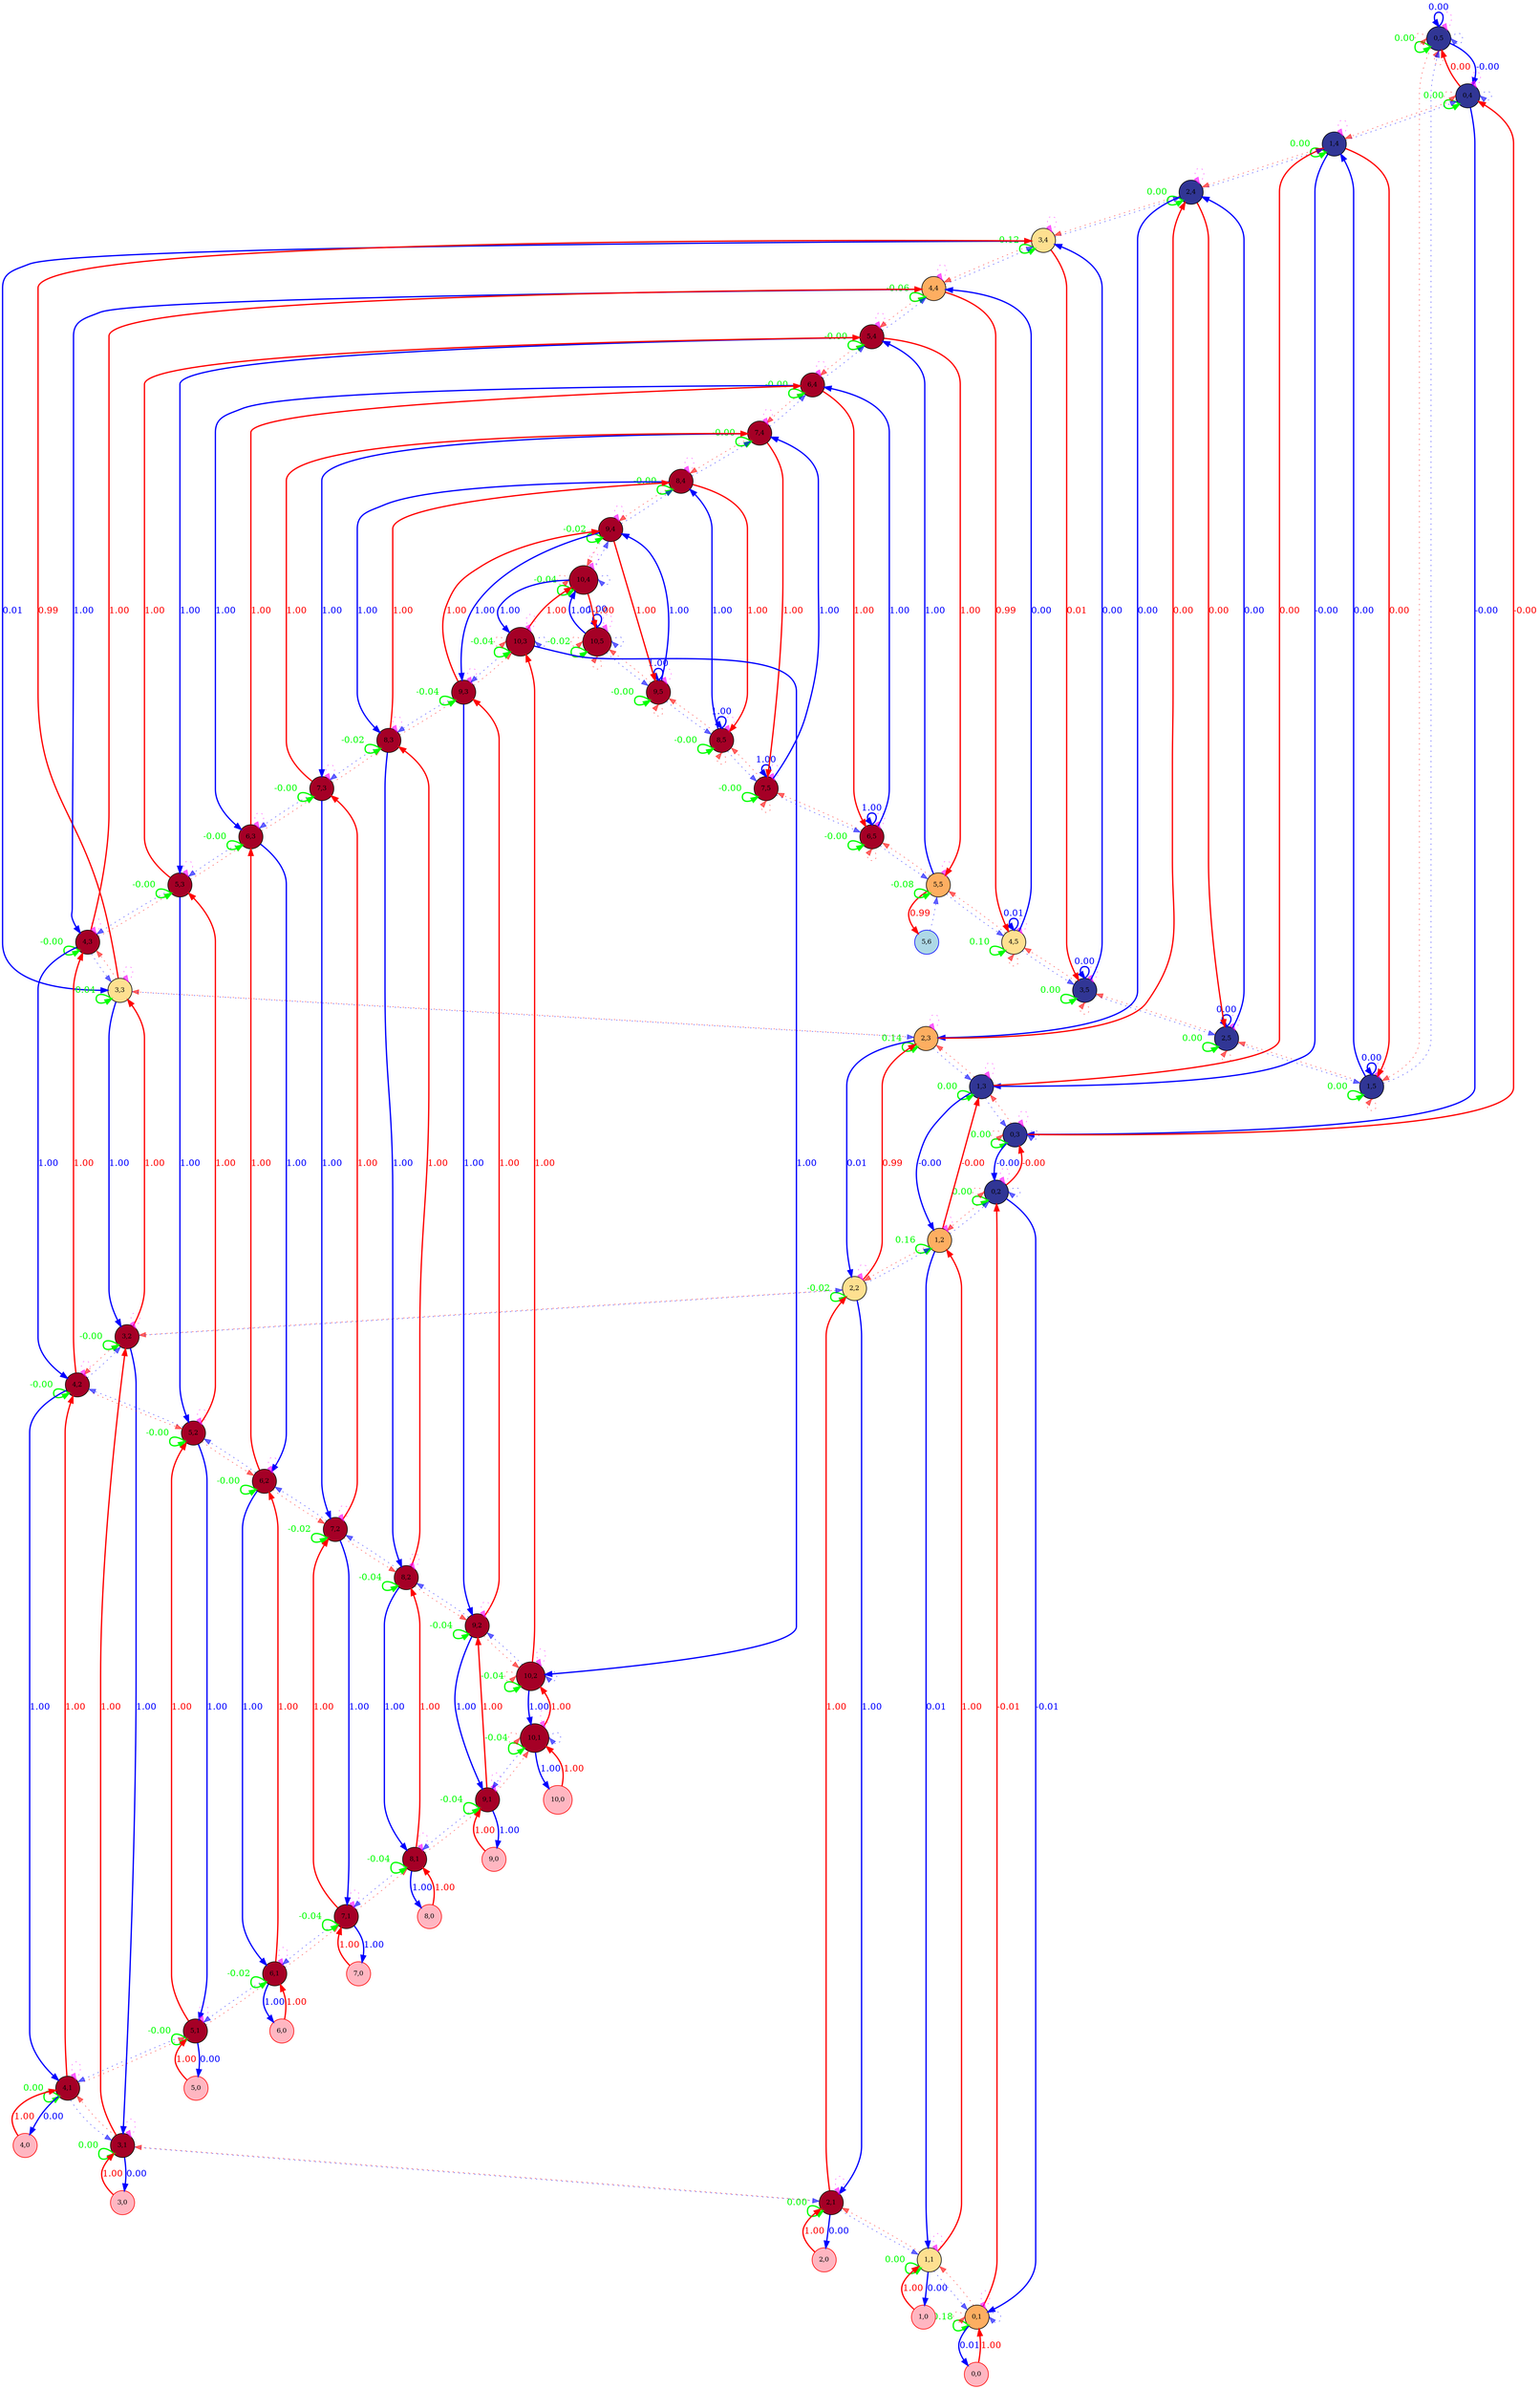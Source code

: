 digraph {
	splines=true
	"0,5" [label="0,5" color=black colorscheme=rdylbu10 fillcolor=10 fontsize=10 pos="0,5!" shape=circle style=filled]
	"0,4" [label="0,4" color=black colorscheme=rdylbu10 fillcolor=10 fontsize=10 pos="0,4!" shape=circle style=filled]
	"0,3" [label="0,3" color=black colorscheme=rdylbu10 fillcolor=10 fontsize=10 pos="0,3!" shape=circle style=filled]
	"0,2" [label="0,2" color=black colorscheme=rdylbu10 fillcolor=10 fontsize=10 pos="0,2!" shape=circle style=filled]
	"0,1" [label="0,1" color=black colorscheme=rdylbu10 fillcolor=4 fontsize=10 pos="0,1!" shape=circle style=filled]
	"0,0" [label="0,0" color=red fillcolor=lightpink fontsize=10 pos="0,0!" shape=circle style=filled]
	"1,5" [label="1,5" color=black colorscheme=rdylbu10 fillcolor=10 fontsize=10 pos="1,5!" shape=circle style=filled]
	"1,4" [label="1,4" color=black colorscheme=rdylbu10 fillcolor=10 fontsize=10 pos="1,4!" shape=circle style=filled]
	"1,3" [label="1,3" color=black colorscheme=rdylbu10 fillcolor=10 fontsize=10 pos="1,3!" shape=circle style=filled]
	"1,2" [label="1,2" color=black colorscheme=rdylbu10 fillcolor=4 fontsize=10 pos="1,2!" shape=circle style=filled]
	"1,1" [label="1,1" color=black colorscheme=rdylbu10 fillcolor=5 fontsize=10 pos="1,1!" shape=circle style=filled]
	"1,0" [label="1,0" color=red fillcolor=lightpink fontsize=10 pos="1,0!" shape=circle style=filled]
	"2,5" [label="2,5" color=black colorscheme=rdylbu10 fillcolor=10 fontsize=10 pos="2,5!" shape=circle style=filled]
	"2,4" [label="2,4" color=black colorscheme=rdylbu10 fillcolor=10 fontsize=10 pos="2,4!" shape=circle style=filled]
	"2,3" [label="2,3" color=black colorscheme=rdylbu10 fillcolor=4 fontsize=10 pos="2,3!" shape=circle style=filled]
	"2,2" [label="2,2" color=black colorscheme=rdylbu10 fillcolor=5 fontsize=10 pos="2,2!" shape=circle style=filled]
	"2,1" [label="2,1" color=black colorscheme=rdylbu10 fillcolor=1 fontsize=10 pos="2,1!" shape=circle style=filled]
	"2,0" [label="2,0" color=red fillcolor=lightpink fontsize=10 pos="2,0!" shape=circle style=filled]
	"3,5" [label="3,5" color=black colorscheme=rdylbu10 fillcolor=10 fontsize=10 pos="3,5!" shape=circle style=filled]
	"3,4" [label="3,4" color=black colorscheme=rdylbu10 fillcolor=5 fontsize=10 pos="3,4!" shape=circle style=filled]
	"3,3" [label="3,3" color=black colorscheme=rdylbu10 fillcolor=5 fontsize=10 pos="3,3!" shape=circle style=filled]
	"3,2" [label="3,2" color=black colorscheme=rdylbu10 fillcolor=1 fontsize=10 pos="3,2!" shape=circle style=filled]
	"3,1" [label="3,1" color=black colorscheme=rdylbu10 fillcolor=1 fontsize=10 pos="3,1!" shape=circle style=filled]
	"3,0" [label="3,0" color=red fillcolor=lightpink fontsize=10 pos="3,0!" shape=circle style=filled]
	"4,5" [label="4,5" color=black colorscheme=rdylbu10 fillcolor=5 fontsize=10 pos="4,5!" shape=circle style=filled]
	"4,4" [label="4,4" color=black colorscheme=rdylbu10 fillcolor=4 fontsize=10 pos="4,4!" shape=circle style=filled]
	"4,3" [label="4,3" color=black colorscheme=rdylbu10 fillcolor=1 fontsize=10 pos="4,3!" shape=circle style=filled]
	"4,2" [label="4,2" color=black colorscheme=rdylbu10 fillcolor=1 fontsize=10 pos="4,2!" shape=circle style=filled]
	"4,1" [label="4,1" color=black colorscheme=rdylbu10 fillcolor=1 fontsize=10 pos="4,1!" shape=circle style=filled]
	"4,0" [label="4,0" color=red fillcolor=lightpink fontsize=10 pos="4,0!" shape=circle style=filled]
	"5,6" [label="5,6" color=blue fillcolor=lightblue fontsize=10 pos="5,6!" shape=circle style=filled]
	"5,5" [label="5,5" color=black colorscheme=rdylbu10 fillcolor=4 fontsize=10 pos="5,5!" shape=circle style=filled]
	"5,4" [label="5,4" color=black colorscheme=rdylbu10 fillcolor=1 fontsize=10 pos="5,4!" shape=circle style=filled]
	"5,3" [label="5,3" color=black colorscheme=rdylbu10 fillcolor=1 fontsize=10 pos="5,3!" shape=circle style=filled]
	"5,2" [label="5,2" color=black colorscheme=rdylbu10 fillcolor=1 fontsize=10 pos="5,2!" shape=circle style=filled]
	"5,1" [label="5,1" color=black colorscheme=rdylbu10 fillcolor=1 fontsize=10 pos="5,1!" shape=circle style=filled]
	"5,0" [label="5,0" color=red fillcolor=lightpink fontsize=10 pos="5,0!" shape=circle style=filled]
	"6,5" [label="6,5" color=black colorscheme=rdylbu10 fillcolor=1 fontsize=10 pos="6,5!" shape=circle style=filled]
	"6,4" [label="6,4" color=black colorscheme=rdylbu10 fillcolor=1 fontsize=10 pos="6,4!" shape=circle style=filled]
	"6,3" [label="6,3" color=black colorscheme=rdylbu10 fillcolor=1 fontsize=10 pos="6,3!" shape=circle style=filled]
	"6,2" [label="6,2" color=black colorscheme=rdylbu10 fillcolor=1 fontsize=10 pos="6,2!" shape=circle style=filled]
	"6,1" [label="6,1" color=black colorscheme=rdylbu10 fillcolor=1 fontsize=10 pos="6,1!" shape=circle style=filled]
	"6,0" [label="6,0" color=red fillcolor=lightpink fontsize=10 pos="6,0!" shape=circle style=filled]
	"7,5" [label="7,5" color=black colorscheme=rdylbu10 fillcolor=1 fontsize=10 pos="7,5!" shape=circle style=filled]
	"7,4" [label="7,4" color=black colorscheme=rdylbu10 fillcolor=1 fontsize=10 pos="7,4!" shape=circle style=filled]
	"7,3" [label="7,3" color=black colorscheme=rdylbu10 fillcolor=1 fontsize=10 pos="7,3!" shape=circle style=filled]
	"7,2" [label="7,2" color=black colorscheme=rdylbu10 fillcolor=1 fontsize=10 pos="7,2!" shape=circle style=filled]
	"7,1" [label="7,1" color=black colorscheme=rdylbu10 fillcolor=1 fontsize=10 pos="7,1!" shape=circle style=filled]
	"7,0" [label="7,0" color=red fillcolor=lightpink fontsize=10 pos="7,0!" shape=circle style=filled]
	"8,5" [label="8,5" color=black colorscheme=rdylbu10 fillcolor=1 fontsize=10 pos="8,5!" shape=circle style=filled]
	"8,4" [label="8,4" color=black colorscheme=rdylbu10 fillcolor=1 fontsize=10 pos="8,4!" shape=circle style=filled]
	"8,3" [label="8,3" color=black colorscheme=rdylbu10 fillcolor=1 fontsize=10 pos="8,3!" shape=circle style=filled]
	"8,2" [label="8,2" color=black colorscheme=rdylbu10 fillcolor=1 fontsize=10 pos="8,2!" shape=circle style=filled]
	"8,1" [label="8,1" color=black colorscheme=rdylbu10 fillcolor=1 fontsize=10 pos="8,1!" shape=circle style=filled]
	"8,0" [label="8,0" color=red fillcolor=lightpink fontsize=10 pos="8,0!" shape=circle style=filled]
	"9,5" [label="9,5" color=black colorscheme=rdylbu10 fillcolor=1 fontsize=10 pos="9,5!" shape=circle style=filled]
	"9,4" [label="9,4" color=black colorscheme=rdylbu10 fillcolor=1 fontsize=10 pos="9,4!" shape=circle style=filled]
	"9,3" [label="9,3" color=black colorscheme=rdylbu10 fillcolor=1 fontsize=10 pos="9,3!" shape=circle style=filled]
	"9,2" [label="9,2" color=black colorscheme=rdylbu10 fillcolor=1 fontsize=10 pos="9,2!" shape=circle style=filled]
	"9,1" [label="9,1" color=black colorscheme=rdylbu10 fillcolor=1 fontsize=10 pos="9,1!" shape=circle style=filled]
	"9,0" [label="9,0" color=red fillcolor=lightpink fontsize=10 pos="9,0!" shape=circle style=filled]
	"10,5" [label="10,5" color=black colorscheme=rdylbu10 fillcolor=1 fontsize=10 pos="10,5!" shape=circle style=filled]
	"10,4" [label="10,4" color=black colorscheme=rdylbu10 fillcolor=1 fontsize=10 pos="10,4!" shape=circle style=filled]
	"10,3" [label="10,3" color=black colorscheme=rdylbu10 fillcolor=1 fontsize=10 pos="10,3!" shape=circle style=filled]
	"10,2" [label="10,2" color=black colorscheme=rdylbu10 fillcolor=1 fontsize=10 pos="10,2!" shape=circle style=filled]
	"10,1" [label="10,1" color=black colorscheme=rdylbu10 fillcolor=1 fontsize=10 pos="10,1!" shape=circle style=filled]
	"10,0" [label="10,0" color=red fillcolor=lightpink fontsize=10 pos="10,0!" shape=circle style=filled]
	"0,5" -> "0,5" [label="" color="#ff00ff99" fontcolor="#ff00ff99" headport=ne style=dotted tailport=ne]
	"0,5" -> "0,5" [label=0.00 color="#00ff00" fontcolor="#00ff00" headport=sw penwidth=2 style=solid tailport=sw]
	"0,5" -> "0,4" [label=-0.00 color="#0000ff" fontcolor="#0000ff" penwidth=2 style=solid]
	"0,5" -> "1,5" [label="" color="#ff000099" fontcolor="#ff000099" style=dotted]
	"0,5" -> "0,5" [label="" color="#ff000099" fontcolor="#ff000099" headport=s style=dotted tailport=s]
	"0,5" -> "0,5" [label=0.00 color="#0000ff" fontcolor="#0000ff" headport=n penwidth=2 style=solid tailport=n]
	"0,5" -> "0,5" [label="" color="#0000ff99" fontcolor="#0000ff99" headport=e style=dotted tailport=e]
	"0,5" -> "0,5" [label="" color="#ff000099" fontcolor="#ff000099" headport=w style=dotted tailport=w]
	"0,4" -> "0,5" [label=0.00 color="#ff0000" fontcolor="#ff0000" penwidth=2 style=solid]
	"0,4" -> "0,4" [label="" color="#ff00ff99" fontcolor="#ff00ff99" headport=ne style=dotted tailport=ne]
	"0,4" -> "0,4" [label=0.00 color="#00ff00" fontcolor="#00ff00" headport=sw penwidth=2 style=solid tailport=sw]
	"0,4" -> "0,3" [label=-0.00 color="#0000ff" fontcolor="#0000ff" penwidth=2 style=solid]
	"0,4" -> "1,4" [label="" color="#ff000099" fontcolor="#ff000099" style=dotted]
	"0,4" -> "0,4" [label="" color="#0000ff99" fontcolor="#0000ff99" headport=e style=dotted tailport=e]
	"0,4" -> "0,4" [label="" color="#ff000099" fontcolor="#ff000099" headport=w style=dotted tailport=w]
	"0,3" -> "0,4" [label=-0.00 color="#ff0000" fontcolor="#ff0000" penwidth=2 style=solid]
	"0,3" -> "0,3" [label="" color="#ff00ff99" fontcolor="#ff00ff99" headport=ne style=dotted tailport=ne]
	"0,3" -> "0,3" [label=0.00 color="#00ff00" fontcolor="#00ff00" headport=sw penwidth=2 style=solid tailport=sw]
	"0,3" -> "0,2" [label=-0.00 color="#0000ff" fontcolor="#0000ff" penwidth=2 style=solid]
	"0,3" -> "1,3" [label="" color="#ff000099" fontcolor="#ff000099" style=dotted]
	"0,3" -> "0,3" [label="" color="#0000ff99" fontcolor="#0000ff99" headport=e style=dotted tailport=e]
	"0,3" -> "0,3" [label="" color="#ff000099" fontcolor="#ff000099" headport=w style=dotted tailport=w]
	"0,2" -> "0,3" [label=-0.00 color="#ff0000" fontcolor="#ff0000" penwidth=2 style=solid]
	"0,2" -> "0,2" [label="" color="#ff00ff99" fontcolor="#ff00ff99" headport=ne style=dotted tailport=ne]
	"0,2" -> "0,2" [label=0.00 color="#00ff00" fontcolor="#00ff00" headport=sw penwidth=2 style=solid tailport=sw]
	"0,2" -> "0,1" [label=-0.01 color="#0000ff" fontcolor="#0000ff" penwidth=2 style=solid]
	"0,2" -> "1,2" [label="" color="#ff000099" fontcolor="#ff000099" style=dotted]
	"0,2" -> "0,2" [label="" color="#0000ff99" fontcolor="#0000ff99" headport=e style=dotted tailport=e]
	"0,2" -> "0,2" [label="" color="#ff000099" fontcolor="#ff000099" headport=w style=dotted tailport=w]
	"0,1" -> "0,2" [label=-0.01 color="#ff0000" fontcolor="#ff0000" penwidth=2 style=solid]
	"0,1" -> "0,1" [label="" color="#ff00ff99" fontcolor="#ff00ff99" headport=ne style=dotted tailport=ne]
	"0,1" -> "0,1" [label=0.18 color="#00ff00" fontcolor="#00ff00" headport=sw penwidth=2 style=solid tailport=sw]
	"0,1" -> "0,0" [label=0.01 color="#0000ff" fontcolor="#0000ff" penwidth=2 style=solid]
	"0,1" -> "1,1" [label="" color="#ff000099" fontcolor="#ff000099" style=dotted]
	"0,1" -> "0,1" [label="" color="#0000ff99" fontcolor="#0000ff99" headport=e style=dotted tailport=e]
	"0,1" -> "0,1" [label="" color="#ff000099" fontcolor="#ff000099" headport=w style=dotted tailport=w]
	"0,0" -> "0,1" [label=1.00 color="#ff0000" fontcolor="#ff0000" penwidth=2 style=solid]
	"1,5" -> "0,5" [label="" color="#0000ff99" fontcolor="#0000ff99" style=dotted]
	"1,5" -> "1,5" [label="" color="#ff00ff99" fontcolor="#ff00ff99" headport=ne style=dotted tailport=ne]
	"1,5" -> "1,5" [label=0.00 color="#00ff00" fontcolor="#00ff00" headport=sw penwidth=2 style=solid tailport=sw]
	"1,5" -> "1,4" [label=0.00 color="#0000ff" fontcolor="#0000ff" penwidth=2 style=solid]
	"1,5" -> "2,5" [label="" color="#ff000099" fontcolor="#ff000099" style=dotted]
	"1,5" -> "1,5" [label="" color="#ff000099" fontcolor="#ff000099" headport=s style=dotted tailport=s]
	"1,5" -> "1,5" [label=0.00 color="#0000ff" fontcolor="#0000ff" headport=n penwidth=2 style=solid tailport=n]
	"1,4" -> "0,4" [label="" color="#0000ff99" fontcolor="#0000ff99" style=dotted]
	"1,4" -> "1,5" [label=0.00 color="#ff0000" fontcolor="#ff0000" penwidth=2 style=solid]
	"1,4" -> "1,4" [label="" color="#ff00ff99" fontcolor="#ff00ff99" headport=ne style=dotted tailport=ne]
	"1,4" -> "1,4" [label=0.00 color="#00ff00" fontcolor="#00ff00" headport=sw penwidth=2 style=solid tailport=sw]
	"1,4" -> "1,3" [label=-0.00 color="#0000ff" fontcolor="#0000ff" penwidth=2 style=solid]
	"1,4" -> "2,4" [label="" color="#ff000099" fontcolor="#ff000099" style=dotted]
	"1,3" -> "0,3" [label="" color="#0000ff99" fontcolor="#0000ff99" style=dotted]
	"1,3" -> "1,4" [label=0.00 color="#ff0000" fontcolor="#ff0000" penwidth=2 style=solid]
	"1,3" -> "1,3" [label="" color="#ff00ff99" fontcolor="#ff00ff99" headport=ne style=dotted tailport=ne]
	"1,3" -> "1,3" [label=0.00 color="#00ff00" fontcolor="#00ff00" headport=sw penwidth=2 style=solid tailport=sw]
	"1,3" -> "1,2" [label=-0.00 color="#0000ff" fontcolor="#0000ff" penwidth=2 style=solid]
	"1,3" -> "2,3" [label="" color="#ff000099" fontcolor="#ff000099" style=dotted]
	"1,2" -> "0,2" [label="" color="#0000ff99" fontcolor="#0000ff99" style=dotted]
	"1,2" -> "1,3" [label=-0.00 color="#ff0000" fontcolor="#ff0000" penwidth=2 style=solid]
	"1,2" -> "1,2" [label="" color="#ff00ff99" fontcolor="#ff00ff99" headport=ne style=dotted tailport=ne]
	"1,2" -> "1,2" [label=0.16 color="#00ff00" fontcolor="#00ff00" headport=sw penwidth=2 style=solid tailport=sw]
	"1,2" -> "1,1" [label=0.01 color="#0000ff" fontcolor="#0000ff" penwidth=2 style=solid]
	"1,2" -> "2,2" [label="" color="#ff000099" fontcolor="#ff000099" style=dotted]
	"1,1" -> "0,1" [label="" color="#0000ff99" fontcolor="#0000ff99" style=dotted]
	"1,1" -> "1,2" [label=1.00 color="#ff0000" fontcolor="#ff0000" penwidth=2 style=solid]
	"1,1" -> "1,1" [label="" color="#ff00ff99" fontcolor="#ff00ff99" headport=ne style=dotted tailport=ne]
	"1,1" -> "1,1" [label=0.00 color="#00ff00" fontcolor="#00ff00" headport=sw penwidth=2 style=solid tailport=sw]
	"1,1" -> "1,0" [label=0.00 color="#0000ff" fontcolor="#0000ff" penwidth=2 style=solid]
	"1,1" -> "2,1" [label="" color="#ff000099" fontcolor="#ff000099" style=dotted]
	"1,0" -> "1,1" [label=1.00 color="#ff0000" fontcolor="#ff0000" penwidth=2 style=solid]
	"2,5" -> "1,5" [label="" color="#0000ff99" fontcolor="#0000ff99" style=dotted]
	"2,5" -> "2,5" [label="" color="#ff00ff99" fontcolor="#ff00ff99" headport=ne style=dotted tailport=ne]
	"2,5" -> "2,5" [label=0.00 color="#00ff00" fontcolor="#00ff00" headport=sw penwidth=2 style=solid tailport=sw]
	"2,5" -> "2,4" [label=0.00 color="#0000ff" fontcolor="#0000ff" penwidth=2 style=solid]
	"2,5" -> "3,5" [label="" color="#ff000099" fontcolor="#ff000099" style=dotted]
	"2,5" -> "2,5" [label="" color="#ff000099" fontcolor="#ff000099" headport=s style=dotted tailport=s]
	"2,5" -> "2,5" [label=0.00 color="#0000ff" fontcolor="#0000ff" headport=n penwidth=2 style=solid tailport=n]
	"2,4" -> "1,4" [label="" color="#0000ff99" fontcolor="#0000ff99" style=dotted]
	"2,4" -> "2,5" [label=0.00 color="#ff0000" fontcolor="#ff0000" penwidth=2 style=solid]
	"2,4" -> "2,4" [label="" color="#ff00ff99" fontcolor="#ff00ff99" headport=ne style=dotted tailport=ne]
	"2,4" -> "2,4" [label=0.00 color="#00ff00" fontcolor="#00ff00" headport=sw penwidth=2 style=solid tailport=sw]
	"2,4" -> "2,3" [label=0.00 color="#0000ff" fontcolor="#0000ff" penwidth=2 style=solid]
	"2,4" -> "3,4" [label="" color="#ff000099" fontcolor="#ff000099" style=dotted]
	"2,3" -> "1,3" [label="" color="#0000ff99" fontcolor="#0000ff99" style=dotted]
	"2,3" -> "2,4" [label=0.00 color="#ff0000" fontcolor="#ff0000" penwidth=2 style=solid]
	"2,3" -> "2,3" [label="" color="#ff00ff99" fontcolor="#ff00ff99" headport=ne style=dotted tailport=ne]
	"2,3" -> "2,3" [label=0.14 color="#00ff00" fontcolor="#00ff00" headport=sw penwidth=2 style=solid tailport=sw]
	"2,3" -> "2,2" [label=0.01 color="#0000ff" fontcolor="#0000ff" penwidth=2 style=solid]
	"2,3" -> "3,3" [label="" color="#ff000099" fontcolor="#ff000099" style=dotted]
	"2,2" -> "1,2" [label="" color="#0000ff99" fontcolor="#0000ff99" style=dotted]
	"2,2" -> "2,3" [label=0.99 color="#ff0000" fontcolor="#ff0000" penwidth=2 style=solid]
	"2,2" -> "2,2" [label="" color="#ff00ff99" fontcolor="#ff00ff99" headport=ne style=dotted tailport=ne]
	"2,2" -> "2,2" [label=-0.02 color="#00ff00" fontcolor="#00ff00" headport=sw penwidth=2 style=solid tailport=sw]
	"2,2" -> "2,1" [label=1.00 color="#0000ff" fontcolor="#0000ff" penwidth=2 style=solid]
	"2,2" -> "3,2" [label="" color="#ff000099" fontcolor="#ff000099" style=dotted]
	"2,1" -> "1,1" [label="" color="#0000ff99" fontcolor="#0000ff99" style=dotted]
	"2,1" -> "2,2" [label=1.00 color="#ff0000" fontcolor="#ff0000" penwidth=2 style=solid]
	"2,1" -> "2,1" [label="" color="#ff00ff99" fontcolor="#ff00ff99" headport=ne style=dotted tailport=ne]
	"2,1" -> "2,1" [label=0.00 color="#00ff00" fontcolor="#00ff00" headport=sw penwidth=2 style=solid tailport=sw]
	"2,1" -> "2,0" [label=0.00 color="#0000ff" fontcolor="#0000ff" penwidth=2 style=solid]
	"2,1" -> "3,1" [label="" color="#ff000099" fontcolor="#ff000099" style=dotted]
	"2,0" -> "2,1" [label=1.00 color="#ff0000" fontcolor="#ff0000" penwidth=2 style=solid]
	"3,5" -> "2,5" [label="" color="#0000ff99" fontcolor="#0000ff99" style=dotted]
	"3,5" -> "3,5" [label="" color="#ff00ff99" fontcolor="#ff00ff99" headport=ne style=dotted tailport=ne]
	"3,5" -> "3,5" [label=0.00 color="#00ff00" fontcolor="#00ff00" headport=sw penwidth=2 style=solid tailport=sw]
	"3,5" -> "3,4" [label=0.00 color="#0000ff" fontcolor="#0000ff" penwidth=2 style=solid]
	"3,5" -> "4,5" [label="" color="#ff000099" fontcolor="#ff000099" style=dotted]
	"3,5" -> "3,5" [label="" color="#ff000099" fontcolor="#ff000099" headport=s style=dotted tailport=s]
	"3,5" -> "3,5" [label=0.00 color="#0000ff" fontcolor="#0000ff" headport=n penwidth=2 style=solid tailport=n]
	"3,4" -> "2,4" [label="" color="#0000ff99" fontcolor="#0000ff99" style=dotted]
	"3,4" -> "3,5" [label=0.01 color="#ff0000" fontcolor="#ff0000" penwidth=2 style=solid]
	"3,4" -> "3,4" [label="" color="#ff00ff99" fontcolor="#ff00ff99" headport=ne style=dotted tailport=ne]
	"3,4" -> "3,4" [label=0.12 color="#00ff00" fontcolor="#00ff00" headport=sw penwidth=2 style=solid tailport=sw]
	"3,4" -> "3,3" [label=0.01 color="#0000ff" fontcolor="#0000ff" penwidth=2 style=solid]
	"3,4" -> "4,4" [label="" color="#ff000099" fontcolor="#ff000099" style=dotted]
	"3,3" -> "2,3" [label="" color="#0000ff99" fontcolor="#0000ff99" style=dotted]
	"3,3" -> "3,4" [label=0.99 color="#ff0000" fontcolor="#ff0000" penwidth=2 style=solid]
	"3,3" -> "3,3" [label="" color="#ff00ff99" fontcolor="#ff00ff99" headport=ne style=dotted tailport=ne]
	"3,3" -> "3,3" [label=-0.04 color="#00ff00" fontcolor="#00ff00" headport=sw penwidth=2 style=solid tailport=sw]
	"3,3" -> "3,2" [label=1.00 color="#0000ff" fontcolor="#0000ff" penwidth=2 style=solid]
	"3,3" -> "4,3" [label="" color="#ff000099" fontcolor="#ff000099" style=dotted]
	"3,2" -> "2,2" [label="" color="#0000ff99" fontcolor="#0000ff99" style=dotted]
	"3,2" -> "3,3" [label=1.00 color="#ff0000" fontcolor="#ff0000" penwidth=2 style=solid]
	"3,2" -> "3,2" [label="" color="#ff00ff99" fontcolor="#ff00ff99" headport=ne style=dotted tailport=ne]
	"3,2" -> "3,2" [label=-0.00 color="#00ff00" fontcolor="#00ff00" headport=sw penwidth=2 style=solid tailport=sw]
	"3,2" -> "3,1" [label=1.00 color="#0000ff" fontcolor="#0000ff" penwidth=2 style=solid]
	"3,2" -> "4,2" [label="" color="#ff000099" fontcolor="#ff000099" style=dotted]
	"3,1" -> "2,1" [label="" color="#0000ff99" fontcolor="#0000ff99" style=dotted]
	"3,1" -> "3,2" [label=1.00 color="#ff0000" fontcolor="#ff0000" penwidth=2 style=solid]
	"3,1" -> "3,1" [label="" color="#ff00ff99" fontcolor="#ff00ff99" headport=ne style=dotted tailport=ne]
	"3,1" -> "3,1" [label=0.00 color="#00ff00" fontcolor="#00ff00" headport=sw penwidth=2 style=solid tailport=sw]
	"3,1" -> "3,0" [label=0.00 color="#0000ff" fontcolor="#0000ff" penwidth=2 style=solid]
	"3,1" -> "4,1" [label="" color="#ff000099" fontcolor="#ff000099" style=dotted]
	"3,0" -> "3,1" [label=1.00 color="#ff0000" fontcolor="#ff0000" penwidth=2 style=solid]
	"4,5" -> "3,5" [label="" color="#0000ff99" fontcolor="#0000ff99" style=dotted]
	"4,5" -> "4,5" [label="" color="#ff00ff99" fontcolor="#ff00ff99" headport=ne style=dotted tailport=ne]
	"4,5" -> "4,5" [label=0.10 color="#00ff00" fontcolor="#00ff00" headport=sw penwidth=2 style=solid tailport=sw]
	"4,5" -> "4,4" [label=0.00 color="#0000ff" fontcolor="#0000ff" penwidth=2 style=solid]
	"4,5" -> "5,5" [label="" color="#ff000099" fontcolor="#ff000099" style=dotted]
	"4,5" -> "4,5" [label="" color="#ff000099" fontcolor="#ff000099" headport=s style=dotted tailport=s]
	"4,5" -> "4,5" [label=0.01 color="#0000ff" fontcolor="#0000ff" headport=n penwidth=2 style=solid tailport=n]
	"4,4" -> "3,4" [label="" color="#0000ff99" fontcolor="#0000ff99" style=dotted]
	"4,4" -> "4,5" [label=0.99 color="#ff0000" fontcolor="#ff0000" penwidth=2 style=solid]
	"4,4" -> "4,4" [label="" color="#ff00ff99" fontcolor="#ff00ff99" headport=ne style=dotted tailport=ne]
	"4,4" -> "4,4" [label=-0.06 color="#00ff00" fontcolor="#00ff00" headport=sw penwidth=2 style=solid tailport=sw]
	"4,4" -> "4,3" [label=1.00 color="#0000ff" fontcolor="#0000ff" penwidth=2 style=solid]
	"4,4" -> "5,4" [label="" color="#ff000099" fontcolor="#ff000099" style=dotted]
	"4,3" -> "3,3" [label="" color="#0000ff99" fontcolor="#0000ff99" style=dotted]
	"4,3" -> "4,4" [label=1.00 color="#ff0000" fontcolor="#ff0000" penwidth=2 style=solid]
	"4,3" -> "4,3" [label="" color="#ff00ff99" fontcolor="#ff00ff99" headport=ne style=dotted tailport=ne]
	"4,3" -> "4,3" [label=-0.00 color="#00ff00" fontcolor="#00ff00" headport=sw penwidth=2 style=solid tailport=sw]
	"4,3" -> "4,2" [label=1.00 color="#0000ff" fontcolor="#0000ff" penwidth=2 style=solid]
	"4,3" -> "5,3" [label="" color="#ff000099" fontcolor="#ff000099" style=dotted]
	"4,2" -> "3,2" [label="" color="#0000ff99" fontcolor="#0000ff99" style=dotted]
	"4,2" -> "4,3" [label=1.00 color="#ff0000" fontcolor="#ff0000" penwidth=2 style=solid]
	"4,2" -> "4,2" [label="" color="#ff00ff99" fontcolor="#ff00ff99" headport=ne style=dotted tailport=ne]
	"4,2" -> "4,2" [label=-0.00 color="#00ff00" fontcolor="#00ff00" headport=sw penwidth=2 style=solid tailport=sw]
	"4,2" -> "4,1" [label=1.00 color="#0000ff" fontcolor="#0000ff" penwidth=2 style=solid]
	"4,2" -> "5,2" [label="" color="#ff000099" fontcolor="#ff000099" style=dotted]
	"4,1" -> "3,1" [label="" color="#0000ff99" fontcolor="#0000ff99" style=dotted]
	"4,1" -> "4,2" [label=1.00 color="#ff0000" fontcolor="#ff0000" penwidth=2 style=solid]
	"4,1" -> "4,1" [label="" color="#ff00ff99" fontcolor="#ff00ff99" headport=ne style=dotted tailport=ne]
	"4,1" -> "4,1" [label=0.00 color="#00ff00" fontcolor="#00ff00" headport=sw penwidth=2 style=solid tailport=sw]
	"4,1" -> "4,0" [label=0.00 color="#0000ff" fontcolor="#0000ff" penwidth=2 style=solid]
	"4,1" -> "5,1" [label="" color="#ff000099" fontcolor="#ff000099" style=dotted]
	"4,0" -> "4,1" [label=1.00 color="#ff0000" fontcolor="#ff0000" penwidth=2 style=solid]
	"5,6" -> "5,5" [label="" color="#0000ff99" fontcolor="#0000ff99" style=dotted]
	"5,5" -> "4,5" [label="" color="#0000ff99" fontcolor="#0000ff99" style=dotted]
	"5,5" -> "5,6" [label=0.99 color="#ff0000" fontcolor="#ff0000" penwidth=2 style=solid]
	"5,5" -> "5,5" [label="" color="#ff00ff99" fontcolor="#ff00ff99" headport=ne style=dotted tailport=ne]
	"5,5" -> "5,5" [label=-0.08 color="#00ff00" fontcolor="#00ff00" headport=sw penwidth=2 style=solid tailport=sw]
	"5,5" -> "5,4" [label=1.00 color="#0000ff" fontcolor="#0000ff" penwidth=2 style=solid]
	"5,5" -> "6,5" [label="" color="#ff000099" fontcolor="#ff000099" style=dotted]
	"5,4" -> "4,4" [label="" color="#0000ff99" fontcolor="#0000ff99" style=dotted]
	"5,4" -> "5,5" [label=1.00 color="#ff0000" fontcolor="#ff0000" penwidth=2 style=solid]
	"5,4" -> "5,4" [label="" color="#ff00ff99" fontcolor="#ff00ff99" headport=ne style=dotted tailport=ne]
	"5,4" -> "5,4" [label=-0.00 color="#00ff00" fontcolor="#00ff00" headport=sw penwidth=2 style=solid tailport=sw]
	"5,4" -> "5,3" [label=1.00 color="#0000ff" fontcolor="#0000ff" penwidth=2 style=solid]
	"5,4" -> "6,4" [label="" color="#ff000099" fontcolor="#ff000099" style=dotted]
	"5,3" -> "4,3" [label="" color="#0000ff99" fontcolor="#0000ff99" style=dotted]
	"5,3" -> "5,4" [label=1.00 color="#ff0000" fontcolor="#ff0000" penwidth=2 style=solid]
	"5,3" -> "5,3" [label="" color="#ff00ff99" fontcolor="#ff00ff99" headport=ne style=dotted tailport=ne]
	"5,3" -> "5,3" [label=-0.00 color="#00ff00" fontcolor="#00ff00" headport=sw penwidth=2 style=solid tailport=sw]
	"5,3" -> "5,2" [label=1.00 color="#0000ff" fontcolor="#0000ff" penwidth=2 style=solid]
	"5,3" -> "6,3" [label="" color="#ff000099" fontcolor="#ff000099" style=dotted]
	"5,2" -> "4,2" [label="" color="#0000ff99" fontcolor="#0000ff99" style=dotted]
	"5,2" -> "5,3" [label=1.00 color="#ff0000" fontcolor="#ff0000" penwidth=2 style=solid]
	"5,2" -> "5,2" [label="" color="#ff00ff99" fontcolor="#ff00ff99" headport=ne style=dotted tailport=ne]
	"5,2" -> "5,2" [label=-0.00 color="#00ff00" fontcolor="#00ff00" headport=sw penwidth=2 style=solid tailport=sw]
	"5,2" -> "5,1" [label=1.00 color="#0000ff" fontcolor="#0000ff" penwidth=2 style=solid]
	"5,2" -> "6,2" [label="" color="#ff000099" fontcolor="#ff000099" style=dotted]
	"5,1" -> "4,1" [label="" color="#0000ff99" fontcolor="#0000ff99" style=dotted]
	"5,1" -> "5,2" [label=1.00 color="#ff0000" fontcolor="#ff0000" penwidth=2 style=solid]
	"5,1" -> "5,1" [label="" color="#ff00ff99" fontcolor="#ff00ff99" headport=ne style=dotted tailport=ne]
	"5,1" -> "5,1" [label=-0.00 color="#00ff00" fontcolor="#00ff00" headport=sw penwidth=2 style=solid tailport=sw]
	"5,1" -> "5,0" [label=0.00 color="#0000ff" fontcolor="#0000ff" penwidth=2 style=solid]
	"5,1" -> "6,1" [label="" color="#ff000099" fontcolor="#ff000099" style=dotted]
	"5,0" -> "5,1" [label=1.00 color="#ff0000" fontcolor="#ff0000" penwidth=2 style=solid]
	"6,5" -> "5,5" [label="" color="#0000ff99" fontcolor="#0000ff99" style=dotted]
	"6,5" -> "6,5" [label="" color="#ff00ff99" fontcolor="#ff00ff99" headport=ne style=dotted tailport=ne]
	"6,5" -> "6,5" [label=-0.00 color="#00ff00" fontcolor="#00ff00" headport=sw penwidth=2 style=solid tailport=sw]
	"6,5" -> "6,4" [label=1.00 color="#0000ff" fontcolor="#0000ff" penwidth=2 style=solid]
	"6,5" -> "7,5" [label="" color="#ff000099" fontcolor="#ff000099" style=dotted]
	"6,5" -> "6,5" [label="" color="#ff000099" fontcolor="#ff000099" headport=s style=dotted tailport=s]
	"6,5" -> "6,5" [label=1.00 color="#0000ff" fontcolor="#0000ff" headport=n penwidth=2 style=solid tailport=n]
	"6,4" -> "5,4" [label="" color="#0000ff99" fontcolor="#0000ff99" style=dotted]
	"6,4" -> "6,5" [label=1.00 color="#ff0000" fontcolor="#ff0000" penwidth=2 style=solid]
	"6,4" -> "6,4" [label="" color="#ff00ff99" fontcolor="#ff00ff99" headport=ne style=dotted tailport=ne]
	"6,4" -> "6,4" [label=-0.00 color="#00ff00" fontcolor="#00ff00" headport=sw penwidth=2 style=solid tailport=sw]
	"6,4" -> "6,3" [label=1.00 color="#0000ff" fontcolor="#0000ff" penwidth=2 style=solid]
	"6,4" -> "7,4" [label="" color="#ff000099" fontcolor="#ff000099" style=dotted]
	"6,3" -> "5,3" [label="" color="#0000ff99" fontcolor="#0000ff99" style=dotted]
	"6,3" -> "6,4" [label=1.00 color="#ff0000" fontcolor="#ff0000" penwidth=2 style=solid]
	"6,3" -> "6,3" [label="" color="#ff00ff99" fontcolor="#ff00ff99" headport=ne style=dotted tailport=ne]
	"6,3" -> "6,3" [label=-0.00 color="#00ff00" fontcolor="#00ff00" headport=sw penwidth=2 style=solid tailport=sw]
	"6,3" -> "6,2" [label=1.00 color="#0000ff" fontcolor="#0000ff" penwidth=2 style=solid]
	"6,3" -> "7,3" [label="" color="#ff000099" fontcolor="#ff000099" style=dotted]
	"6,2" -> "5,2" [label="" color="#0000ff99" fontcolor="#0000ff99" style=dotted]
	"6,2" -> "6,3" [label=1.00 color="#ff0000" fontcolor="#ff0000" penwidth=2 style=solid]
	"6,2" -> "6,2" [label="" color="#ff00ff99" fontcolor="#ff00ff99" headport=ne style=dotted tailport=ne]
	"6,2" -> "6,2" [label=-0.00 color="#00ff00" fontcolor="#00ff00" headport=sw penwidth=2 style=solid tailport=sw]
	"6,2" -> "6,1" [label=1.00 color="#0000ff" fontcolor="#0000ff" penwidth=2 style=solid]
	"6,2" -> "7,2" [label="" color="#ff000099" fontcolor="#ff000099" style=dotted]
	"6,1" -> "5,1" [label="" color="#0000ff99" fontcolor="#0000ff99" style=dotted]
	"6,1" -> "6,2" [label=1.00 color="#ff0000" fontcolor="#ff0000" penwidth=2 style=solid]
	"6,1" -> "6,1" [label="" color="#ff00ff99" fontcolor="#ff00ff99" headport=ne style=dotted tailport=ne]
	"6,1" -> "6,1" [label=-0.02 color="#00ff00" fontcolor="#00ff00" headport=sw penwidth=2 style=solid tailport=sw]
	"6,1" -> "6,0" [label=1.00 color="#0000ff" fontcolor="#0000ff" penwidth=2 style=solid]
	"6,1" -> "7,1" [label="" color="#ff000099" fontcolor="#ff000099" style=dotted]
	"6,0" -> "6,1" [label=1.00 color="#ff0000" fontcolor="#ff0000" penwidth=2 style=solid]
	"7,5" -> "6,5" [label="" color="#0000ff99" fontcolor="#0000ff99" style=dotted]
	"7,5" -> "7,5" [label="" color="#ff00ff99" fontcolor="#ff00ff99" headport=ne style=dotted tailport=ne]
	"7,5" -> "7,5" [label=-0.00 color="#00ff00" fontcolor="#00ff00" headport=sw penwidth=2 style=solid tailport=sw]
	"7,5" -> "7,4" [label=1.00 color="#0000ff" fontcolor="#0000ff" penwidth=2 style=solid]
	"7,5" -> "8,5" [label="" color="#ff000099" fontcolor="#ff000099" style=dotted]
	"7,5" -> "7,5" [label="" color="#ff000099" fontcolor="#ff000099" headport=s style=dotted tailport=s]
	"7,5" -> "7,5" [label=1.00 color="#0000ff" fontcolor="#0000ff" headport=n penwidth=2 style=solid tailport=n]
	"7,4" -> "6,4" [label="" color="#0000ff99" fontcolor="#0000ff99" style=dotted]
	"7,4" -> "7,5" [label=1.00 color="#ff0000" fontcolor="#ff0000" penwidth=2 style=solid]
	"7,4" -> "7,4" [label="" color="#ff00ff99" fontcolor="#ff00ff99" headport=ne style=dotted tailport=ne]
	"7,4" -> "7,4" [label=-0.00 color="#00ff00" fontcolor="#00ff00" headport=sw penwidth=2 style=solid tailport=sw]
	"7,4" -> "7,3" [label=1.00 color="#0000ff" fontcolor="#0000ff" penwidth=2 style=solid]
	"7,4" -> "8,4" [label="" color="#ff000099" fontcolor="#ff000099" style=dotted]
	"7,3" -> "6,3" [label="" color="#0000ff99" fontcolor="#0000ff99" style=dotted]
	"7,3" -> "7,4" [label=1.00 color="#ff0000" fontcolor="#ff0000" penwidth=2 style=solid]
	"7,3" -> "7,3" [label="" color="#ff00ff99" fontcolor="#ff00ff99" headport=ne style=dotted tailport=ne]
	"7,3" -> "7,3" [label=-0.00 color="#00ff00" fontcolor="#00ff00" headport=sw penwidth=2 style=solid tailport=sw]
	"7,3" -> "7,2" [label=1.00 color="#0000ff" fontcolor="#0000ff" penwidth=2 style=solid]
	"7,3" -> "8,3" [label="" color="#ff000099" fontcolor="#ff000099" style=dotted]
	"7,2" -> "6,2" [label="" color="#0000ff99" fontcolor="#0000ff99" style=dotted]
	"7,2" -> "7,3" [label=1.00 color="#ff0000" fontcolor="#ff0000" penwidth=2 style=solid]
	"7,2" -> "7,2" [label="" color="#ff00ff99" fontcolor="#ff00ff99" headport=ne style=dotted tailport=ne]
	"7,2" -> "7,2" [label=-0.02 color="#00ff00" fontcolor="#00ff00" headport=sw penwidth=2 style=solid tailport=sw]
	"7,2" -> "7,1" [label=1.00 color="#0000ff" fontcolor="#0000ff" penwidth=2 style=solid]
	"7,2" -> "8,2" [label="" color="#ff000099" fontcolor="#ff000099" style=dotted]
	"7,1" -> "6,1" [label="" color="#0000ff99" fontcolor="#0000ff99" style=dotted]
	"7,1" -> "7,2" [label=1.00 color="#ff0000" fontcolor="#ff0000" penwidth=2 style=solid]
	"7,1" -> "7,1" [label="" color="#ff00ff99" fontcolor="#ff00ff99" headport=ne style=dotted tailport=ne]
	"7,1" -> "7,1" [label=-0.04 color="#00ff00" fontcolor="#00ff00" headport=sw penwidth=2 style=solid tailport=sw]
	"7,1" -> "7,0" [label=1.00 color="#0000ff" fontcolor="#0000ff" penwidth=2 style=solid]
	"7,1" -> "8,1" [label="" color="#ff000099" fontcolor="#ff000099" style=dotted]
	"7,0" -> "7,1" [label=1.00 color="#ff0000" fontcolor="#ff0000" penwidth=2 style=solid]
	"8,5" -> "7,5" [label="" color="#0000ff99" fontcolor="#0000ff99" style=dotted]
	"8,5" -> "8,5" [label="" color="#ff00ff99" fontcolor="#ff00ff99" headport=ne style=dotted tailport=ne]
	"8,5" -> "8,5" [label=-0.00 color="#00ff00" fontcolor="#00ff00" headport=sw penwidth=2 style=solid tailport=sw]
	"8,5" -> "8,4" [label=1.00 color="#0000ff" fontcolor="#0000ff" penwidth=2 style=solid]
	"8,5" -> "9,5" [label="" color="#ff000099" fontcolor="#ff000099" style=dotted]
	"8,5" -> "8,5" [label="" color="#ff000099" fontcolor="#ff000099" headport=s style=dotted tailport=s]
	"8,5" -> "8,5" [label=1.00 color="#0000ff" fontcolor="#0000ff" headport=n penwidth=2 style=solid tailport=n]
	"8,4" -> "7,4" [label="" color="#0000ff99" fontcolor="#0000ff99" style=dotted]
	"8,4" -> "8,5" [label=1.00 color="#ff0000" fontcolor="#ff0000" penwidth=2 style=solid]
	"8,4" -> "8,4" [label="" color="#ff00ff99" fontcolor="#ff00ff99" headport=ne style=dotted tailport=ne]
	"8,4" -> "8,4" [label=-0.00 color="#00ff00" fontcolor="#00ff00" headport=sw penwidth=2 style=solid tailport=sw]
	"8,4" -> "8,3" [label=1.00 color="#0000ff" fontcolor="#0000ff" penwidth=2 style=solid]
	"8,4" -> "9,4" [label="" color="#ff000099" fontcolor="#ff000099" style=dotted]
	"8,3" -> "7,3" [label="" color="#0000ff99" fontcolor="#0000ff99" style=dotted]
	"8,3" -> "8,4" [label=1.00 color="#ff0000" fontcolor="#ff0000" penwidth=2 style=solid]
	"8,3" -> "8,3" [label="" color="#ff00ff99" fontcolor="#ff00ff99" headport=ne style=dotted tailport=ne]
	"8,3" -> "8,3" [label=-0.02 color="#00ff00" fontcolor="#00ff00" headport=sw penwidth=2 style=solid tailport=sw]
	"8,3" -> "8,2" [label=1.00 color="#0000ff" fontcolor="#0000ff" penwidth=2 style=solid]
	"8,3" -> "9,3" [label="" color="#ff000099" fontcolor="#ff000099" style=dotted]
	"8,2" -> "7,2" [label="" color="#0000ff99" fontcolor="#0000ff99" style=dotted]
	"8,2" -> "8,3" [label=1.00 color="#ff0000" fontcolor="#ff0000" penwidth=2 style=solid]
	"8,2" -> "8,2" [label="" color="#ff00ff99" fontcolor="#ff00ff99" headport=ne style=dotted tailport=ne]
	"8,2" -> "8,2" [label=-0.04 color="#00ff00" fontcolor="#00ff00" headport=sw penwidth=2 style=solid tailport=sw]
	"8,2" -> "8,1" [label=1.00 color="#0000ff" fontcolor="#0000ff" penwidth=2 style=solid]
	"8,2" -> "9,2" [label="" color="#ff000099" fontcolor="#ff000099" style=dotted]
	"8,1" -> "7,1" [label="" color="#0000ff99" fontcolor="#0000ff99" style=dotted]
	"8,1" -> "8,2" [label=1.00 color="#ff0000" fontcolor="#ff0000" penwidth=2 style=solid]
	"8,1" -> "8,1" [label="" color="#ff00ff99" fontcolor="#ff00ff99" headport=ne style=dotted tailport=ne]
	"8,1" -> "8,1" [label=-0.04 color="#00ff00" fontcolor="#00ff00" headport=sw penwidth=2 style=solid tailport=sw]
	"8,1" -> "8,0" [label=1.00 color="#0000ff" fontcolor="#0000ff" penwidth=2 style=solid]
	"8,1" -> "9,1" [label="" color="#ff000099" fontcolor="#ff000099" style=dotted]
	"8,0" -> "8,1" [label=1.00 color="#ff0000" fontcolor="#ff0000" penwidth=2 style=solid]
	"9,5" -> "8,5" [label="" color="#0000ff99" fontcolor="#0000ff99" style=dotted]
	"9,5" -> "9,5" [label="" color="#ff00ff99" fontcolor="#ff00ff99" headport=ne style=dotted tailport=ne]
	"9,5" -> "9,5" [label=-0.00 color="#00ff00" fontcolor="#00ff00" headport=sw penwidth=2 style=solid tailport=sw]
	"9,5" -> "9,4" [label=1.00 color="#0000ff" fontcolor="#0000ff" penwidth=2 style=solid]
	"9,5" -> "10,5" [label="" color="#ff000099" fontcolor="#ff000099" style=dotted]
	"9,5" -> "9,5" [label="" color="#ff000099" fontcolor="#ff000099" headport=s style=dotted tailport=s]
	"9,5" -> "9,5" [label=1.00 color="#0000ff" fontcolor="#0000ff" headport=n penwidth=2 style=solid tailport=n]
	"9,4" -> "8,4" [label="" color="#0000ff99" fontcolor="#0000ff99" style=dotted]
	"9,4" -> "9,5" [label=1.00 color="#ff0000" fontcolor="#ff0000" penwidth=2 style=solid]
	"9,4" -> "9,4" [label="" color="#ff00ff99" fontcolor="#ff00ff99" headport=ne style=dotted tailport=ne]
	"9,4" -> "9,4" [label=-0.02 color="#00ff00" fontcolor="#00ff00" headport=sw penwidth=2 style=solid tailport=sw]
	"9,4" -> "9,3" [label=1.00 color="#0000ff" fontcolor="#0000ff" penwidth=2 style=solid]
	"9,4" -> "10,4" [label="" color="#ff000099" fontcolor="#ff000099" style=dotted]
	"9,3" -> "8,3" [label="" color="#0000ff99" fontcolor="#0000ff99" style=dotted]
	"9,3" -> "9,4" [label=1.00 color="#ff0000" fontcolor="#ff0000" penwidth=2 style=solid]
	"9,3" -> "9,3" [label="" color="#ff00ff99" fontcolor="#ff00ff99" headport=ne style=dotted tailport=ne]
	"9,3" -> "9,3" [label=-0.04 color="#00ff00" fontcolor="#00ff00" headport=sw penwidth=2 style=solid tailport=sw]
	"9,3" -> "9,2" [label=1.00 color="#0000ff" fontcolor="#0000ff" penwidth=2 style=solid]
	"9,3" -> "10,3" [label="" color="#ff000099" fontcolor="#ff000099" style=dotted]
	"9,2" -> "8,2" [label="" color="#0000ff99" fontcolor="#0000ff99" style=dotted]
	"9,2" -> "9,3" [label=1.00 color="#ff0000" fontcolor="#ff0000" penwidth=2 style=solid]
	"9,2" -> "9,2" [label="" color="#ff00ff99" fontcolor="#ff00ff99" headport=ne style=dotted tailport=ne]
	"9,2" -> "9,2" [label=-0.04 color="#00ff00" fontcolor="#00ff00" headport=sw penwidth=2 style=solid tailport=sw]
	"9,2" -> "9,1" [label=1.00 color="#0000ff" fontcolor="#0000ff" penwidth=2 style=solid]
	"9,2" -> "10,2" [label="" color="#ff000099" fontcolor="#ff000099" style=dotted]
	"9,1" -> "8,1" [label="" color="#0000ff99" fontcolor="#0000ff99" style=dotted]
	"9,1" -> "9,2" [label=1.00 color="#ff0000" fontcolor="#ff0000" penwidth=2 style=solid]
	"9,1" -> "9,1" [label="" color="#ff00ff99" fontcolor="#ff00ff99" headport=ne style=dotted tailport=ne]
	"9,1" -> "9,1" [label=-0.04 color="#00ff00" fontcolor="#00ff00" headport=sw penwidth=2 style=solid tailport=sw]
	"9,1" -> "9,0" [label=1.00 color="#0000ff" fontcolor="#0000ff" penwidth=2 style=solid]
	"9,1" -> "10,1" [label="" color="#ff000099" fontcolor="#ff000099" style=dotted]
	"9,0" -> "9,1" [label=1.00 color="#ff0000" fontcolor="#ff0000" penwidth=2 style=solid]
	"10,5" -> "9,5" [label="" color="#0000ff99" fontcolor="#0000ff99" style=dotted]
	"10,5" -> "10,5" [label="" color="#ff00ff99" fontcolor="#ff00ff99" headport=ne style=dotted tailport=ne]
	"10,5" -> "10,5" [label=-0.02 color="#00ff00" fontcolor="#00ff00" headport=sw penwidth=2 style=solid tailport=sw]
	"10,5" -> "10,4" [label=1.00 color="#0000ff" fontcolor="#0000ff" penwidth=2 style=solid]
	"10,5" -> "10,5" [label="" color="#ff000099" fontcolor="#ff000099" headport=s style=dotted tailport=s]
	"10,5" -> "10,5" [label=1.00 color="#0000ff" fontcolor="#0000ff" headport=n penwidth=2 style=solid tailport=n]
	"10,5" -> "10,5" [label="" color="#ff000099" fontcolor="#ff000099" headport=w style=dotted tailport=w]
	"10,5" -> "10,5" [label="" color="#0000ff99" fontcolor="#0000ff99" headport=e style=dotted tailport=e]
	"10,4" -> "9,4" [label="" color="#0000ff99" fontcolor="#0000ff99" style=dotted]
	"10,4" -> "10,5" [label=1.00 color="#ff0000" fontcolor="#ff0000" penwidth=2 style=solid]
	"10,4" -> "10,4" [label="" color="#ff00ff99" fontcolor="#ff00ff99" headport=ne style=dotted tailport=ne]
	"10,4" -> "10,4" [label=-0.04 color="#00ff00" fontcolor="#00ff00" headport=sw penwidth=2 style=solid tailport=sw]
	"10,4" -> "10,3" [label=1.00 color="#0000ff" fontcolor="#0000ff" penwidth=2 style=solid]
	"10,4" -> "10,4" [label="" color="#ff000099" fontcolor="#ff000099" headport=w style=dotted tailport=w]
	"10,4" -> "10,4" [label="" color="#0000ff99" fontcolor="#0000ff99" headport=e style=dotted tailport=e]
	"10,3" -> "9,3" [label="" color="#0000ff99" fontcolor="#0000ff99" style=dotted]
	"10,3" -> "10,4" [label=1.00 color="#ff0000" fontcolor="#ff0000" penwidth=2 style=solid]
	"10,3" -> "10,3" [label="" color="#ff00ff99" fontcolor="#ff00ff99" headport=ne style=dotted tailport=ne]
	"10,3" -> "10,3" [label=-0.04 color="#00ff00" fontcolor="#00ff00" headport=sw penwidth=2 style=solid tailport=sw]
	"10,3" -> "10,2" [label=1.00 color="#0000ff" fontcolor="#0000ff" penwidth=2 style=solid]
	"10,3" -> "10,3" [label="" color="#ff000099" fontcolor="#ff000099" headport=w style=dotted tailport=w]
	"10,3" -> "10,3" [label="" color="#0000ff99" fontcolor="#0000ff99" headport=e style=dotted tailport=e]
	"10,2" -> "9,2" [label="" color="#0000ff99" fontcolor="#0000ff99" style=dotted]
	"10,2" -> "10,3" [label=1.00 color="#ff0000" fontcolor="#ff0000" penwidth=2 style=solid]
	"10,2" -> "10,2" [label="" color="#ff00ff99" fontcolor="#ff00ff99" headport=ne style=dotted tailport=ne]
	"10,2" -> "10,2" [label=-0.04 color="#00ff00" fontcolor="#00ff00" headport=sw penwidth=2 style=solid tailport=sw]
	"10,2" -> "10,1" [label=1.00 color="#0000ff" fontcolor="#0000ff" penwidth=2 style=solid]
	"10,2" -> "10,2" [label="" color="#ff000099" fontcolor="#ff000099" headport=w style=dotted tailport=w]
	"10,2" -> "10,2" [label="" color="#0000ff99" fontcolor="#0000ff99" headport=e style=dotted tailport=e]
	"10,1" -> "9,1" [label="" color="#0000ff99" fontcolor="#0000ff99" style=dotted]
	"10,1" -> "10,2" [label=1.00 color="#ff0000" fontcolor="#ff0000" penwidth=2 style=solid]
	"10,1" -> "10,1" [label="" color="#ff00ff99" fontcolor="#ff00ff99" headport=ne style=dotted tailport=ne]
	"10,1" -> "10,1" [label=-0.04 color="#00ff00" fontcolor="#00ff00" headport=sw penwidth=2 style=solid tailport=sw]
	"10,1" -> "10,0" [label=1.00 color="#0000ff" fontcolor="#0000ff" penwidth=2 style=solid]
	"10,1" -> "10,1" [label="" color="#ff000099" fontcolor="#ff000099" headport=w style=dotted tailport=w]
	"10,1" -> "10,1" [label="" color="#0000ff99" fontcolor="#0000ff99" headport=e style=dotted tailport=e]
	"10,0" -> "10,1" [label=1.00 color="#ff0000" fontcolor="#ff0000" penwidth=2 style=solid]
}
